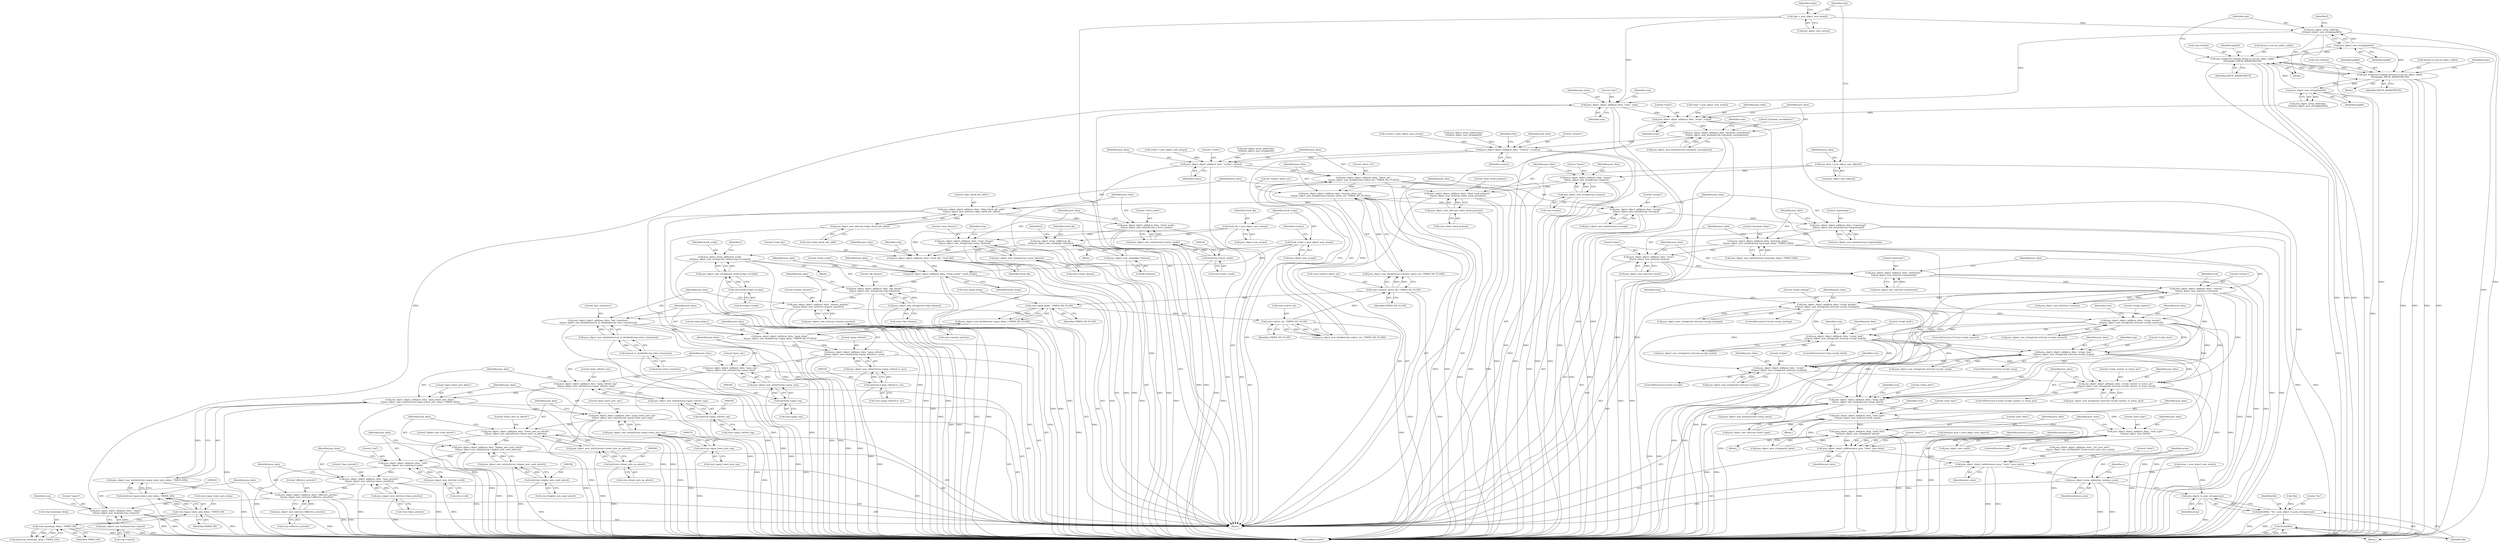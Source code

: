 digraph "0_keepalived_04f2d32871bb3b11d7dc024039952f2fe2750306_3@pointer" {
"1000468" [label="(Call,json_object_object_add(json_data, \"vips\", vips))"];
"1000417" [label="(Call,json_object_object_add(json_data, \"vipset\",\n\t\t\tjson_object_new_boolean(vrrp->vipset)))"];
"1000410" [label="(Call,json_object_object_add(json_data, \"effective_priority\",\n\t\t\tjson_object_new_int(vrrp->effective_priority)))"];
"1000403" [label="(Call,json_object_object_add(json_data, \"base_priority\",\n\t\t\tjson_object_new_int(vrrp->base_priority)))"];
"1000396" [label="(Call,json_object_object_add(json_data, \"vrid\",\n\t\t\tjson_object_new_int(vrrp->vrid)))"];
"1000387" [label="(Call,json_object_object_add(json_data, \"higher_prio_send_advert\",\n\t\t\tjson_object_new_int((int)vrrp->higher_prio_send_advert)))"];
"1000378" [label="(Call,json_object_object_add(json_data, \"lower_prio_no_advert\",\n\t\t\tjson_object_new_int((int)vrrp->lower_prio_no_advert)))"];
"1000369" [label="(Call,json_object_object_add(json_data, \"garp_lower_prio_rep\",\n\t\t\tjson_object_new_int((int)vrrp->garp_lower_prio_rep)))"];
"1000358" [label="(Call,json_object_object_add(json_data, \"garp_lower_prio_delay\",\n\t\t\tjson_object_new_int((int)(vrrp->garp_lower_prio_delay / TIMER_HZ))))"];
"1000349" [label="(Call,json_object_object_add(json_data, \"garp_refresh_rep\",\n\t\t\tjson_object_new_int((int)vrrp->garp_refresh_rep)))"];
"1000340" [label="(Call,json_object_object_add(json_data, \"garp_rep\",\n\t\t\tjson_object_new_int((int)vrrp->garp_rep)))"];
"1000329" [label="(Call,json_object_object_add(json_data, \"garp_refresh\",\n\t\t\tjson_object_new_int((int)vrrp->garp_refresh.tv_sec)))"];
"1000320" [label="(Call,json_object_object_add(json_data, \"garp_delay\",\n\t\t\tjson_object_new_double(vrrp->garp_delay / TIMER_HZ_FLOAT)))"];
"1000311" [label="(Call,json_object_object_add(json_data, \"last_transition\",\n\t\t\tjson_object_new_double(timeval_to_double(&vrrp->last_transition))))"];
"1000304" [label="(Call,json_object_object_add(json_data, \"master_priority\",\n\t\t\tjson_object_new_int(vrrp->master_priority)))"];
"1000295" [label="(Call,json_object_object_add(json_data, \"ifp_ifname\",\n\t\t\tjson_object_new_string(vrrp->ifp->ifname)))"];
"1000291" [label="(Call,json_object_object_add(json_data, \"track_script\", track_script))"];
"1000250" [label="(Call,json_object_object_add(json_data, \"track_ifp\", track_ifp))"];
"1000214" [label="(Call,json_object_object_add(json_data, \"vmac_ifname\",\n\t\t\tjson_object_new_string(vrrp->vmac_ifname)))"];
"1000205" [label="(Call,json_object_object_add(json_data, \"strict_mode\",\n\t\t\tjson_object_new_int((int)vrrp->strict_mode)))"];
"1000198" [label="(Call,json_object_object_add(json_data, \"skip_check_adv_addr\",\n\t\t\tjson_object_new_int(vrrp->skip_check_adv_addr)))"];
"1000191" [label="(Call,json_object_object_add(json_data, \"dont_track_primary\",\n\t\t\tjson_object_new_int(vrrp->dont_track_primary)))"];
"1000184" [label="(Call,json_object_object_add(json_data, \"iname\",\n\t\t\tjson_object_new_string(vrrp->iname)))"];
"1000163" [label="(Call,json_data = json_object_new_object())"];
"1000187" [label="(Call,json_object_new_string(vrrp->iname))"];
"1000194" [label="(Call,json_object_new_int(vrrp->dont_track_primary))"];
"1000201" [label="(Call,json_object_new_int(vrrp->skip_check_adv_addr))"];
"1000208" [label="(Call,json_object_new_int((int)vrrp->strict_mode))"];
"1000209" [label="(Call,(int)vrrp->strict_mode)"];
"1000217" [label="(Call,json_object_new_string(vrrp->vmac_ifname))"];
"1000172" [label="(Call,track_ifp = json_object_new_array())"];
"1000244" [label="(Call,json_object_array_add(track_ifp,\n\t\t\t\t\tjson_object_new_string(ifp->ifname)))"];
"1000246" [label="(Call,json_object_new_string(ifp->ifname))"];
"1000283" [label="(Call,json_object_array_add(track_script,\n\t\t\t\t\tjson_object_new_string(cmd_str(&vscript->script))))"];
"1000175" [label="(Call,track_script = json_object_new_array())"];
"1000285" [label="(Call,json_object_new_string(cmd_str(&vscript->script)))"];
"1000286" [label="(Call,cmd_str(&vscript->script))"];
"1000298" [label="(Call,json_object_new_string(vrrp->ifp->ifname))"];
"1000307" [label="(Call,json_object_new_int(vrrp->master_priority))"];
"1000314" [label="(Call,json_object_new_double(timeval_to_double(&vrrp->last_transition)))"];
"1000315" [label="(Call,timeval_to_double(&vrrp->last_transition))"];
"1000323" [label="(Call,json_object_new_double(vrrp->garp_delay / TIMER_HZ_FLOAT))"];
"1000324" [label="(Call,vrrp->garp_delay / TIMER_HZ_FLOAT)"];
"1000620" [label="(Call,vrrp->master_adver_int / TIMER_HZ_FLOAT)"];
"1000611" [label="(Call,vrrp->adver_int / TIMER_HZ_FLOAT)"];
"1000332" [label="(Call,json_object_new_int((int)vrrp->garp_refresh.tv_sec))"];
"1000333" [label="(Call,(int)vrrp->garp_refresh.tv_sec)"];
"1000343" [label="(Call,json_object_new_int((int)vrrp->garp_rep))"];
"1000344" [label="(Call,(int)vrrp->garp_rep)"];
"1000352" [label="(Call,json_object_new_int((int)vrrp->garp_refresh_rep))"];
"1000353" [label="(Call,(int)vrrp->garp_refresh_rep)"];
"1000361" [label="(Call,json_object_new_int((int)(vrrp->garp_lower_prio_delay / TIMER_HZ)))"];
"1000362" [label="(Call,(int)(vrrp->garp_lower_prio_delay / TIMER_HZ))"];
"1000364" [label="(Call,vrrp->garp_lower_prio_delay / TIMER_HZ)"];
"1000647" [label="(Call,vrrp->preempt_delay / TIMER_HZ)"];
"1000372" [label="(Call,json_object_new_int((int)vrrp->garp_lower_prio_rep))"];
"1000373" [label="(Call,(int)vrrp->garp_lower_prio_rep)"];
"1000381" [label="(Call,json_object_new_int((int)vrrp->lower_prio_no_advert))"];
"1000382" [label="(Call,(int)vrrp->lower_prio_no_advert)"];
"1000390" [label="(Call,json_object_new_int((int)vrrp->higher_prio_send_advert))"];
"1000391" [label="(Call,(int)vrrp->higher_prio_send_advert)"];
"1000399" [label="(Call,json_object_new_int(vrrp->vrid))"];
"1000406" [label="(Call,json_object_new_int(vrrp->base_priority))"];
"1000413" [label="(Call,json_object_new_int(vrrp->effective_priority))"];
"1000420" [label="(Call,json_object_new_boolean(vrrp->vipset))"];
"1000464" [label="(Call,json_object_array_add(vips,\n\t\t\t\t\tjson_object_new_string(ipaddr)))"];
"1000166" [label="(Call,vips = json_object_new_array())"];
"1000466" [label="(Call,json_object_new_string(ipaddr))"];
"1000448" [label="(Call,inet_ntop(vrrp->family, &(vip->u.sin.sin_addr.s_addr),\n\t\t\t\t\tipaddr, INET6_ADDRSTRLEN))"];
"1000496" [label="(Call,inet_ntop(vrrp->family, &(evip->u.sin.sin_addr.s_addr),\n\t\t\t\t\tipaddr, INET6_ADDRSTRLEN))"];
"1000514" [label="(Call,json_object_new_string(ipaddr))"];
"1000516" [label="(Call,json_object_object_add(json_data, \"evips\", evips))"];
"1000520" [label="(Call,json_object_object_add(json_data, \"promote_secondaries\",\n\t\t\tjson_object_new_boolean(vrrp->promote_secondaries)))"];
"1000563" [label="(Call,json_object_object_add(json_data, \"vroutes\", vroutes))"];
"1000603" [label="(Call,json_object_object_add(json_data, \"vrules\", vrules))"];
"1000607" [label="(Call,json_object_object_add(json_data, \"adver_int\",\n\t\t\tjson_object_new_double(vrrp->adver_int / TIMER_HZ_FLOAT)))"];
"1000616" [label="(Call,json_object_object_add(json_data, \"master_adver_int\",\n\t\t\tjson_object_new_double(vrrp->master_adver_int / TIMER_HZ_FLOAT)))"];
"1000625" [label="(Call,json_object_object_add(json_data, \"accept\",\n\t\t\tjson_object_new_int((int)vrrp->accept)))"];
"1000634" [label="(Call,json_object_object_add(json_data, \"nopreempt\",\n\t\t\tjson_object_new_boolean(vrrp->nopreempt)))"];
"1000641" [label="(Call,json_object_object_add(json_data, \"preempt_delay\",\n\t\t\tjson_object_new_int((int)(vrrp->preempt_delay / TIMER_HZ))))"];
"1000652" [label="(Call,json_object_object_add(json_data, \"state\",\n\t\t\tjson_object_new_int(vrrp->state)))"];
"1000659" [label="(Call,json_object_object_add(json_data, \"wantstate\",\n\t\t\tjson_object_new_int(vrrp->wantstate)))"];
"1000666" [label="(Call,json_object_object_add(json_data, \"version\",\n\t\t\tjson_object_new_int(vrrp->version)))"];
"1000677" [label="(Call,json_object_object_add(json_data, \"script_backup\",\n\t\t\t\tjson_object_new_string(cmd_str(vrrp->script_backup))))"];
"1000689" [label="(Call,json_object_object_add(json_data, \"script_master\",\n\t\t\t\tjson_object_new_string(cmd_str(vrrp->script_master))))"];
"1000701" [label="(Call,json_object_object_add(json_data, \"script_fault\",\n\t\t\t\tjson_object_new_string(cmd_str(vrrp->script_fault))))"];
"1000713" [label="(Call,json_object_object_add(json_data, \"script_stop\",\n\t\t\t\tjson_object_new_string(cmd_str(vrrp->script_stop))))"];
"1000725" [label="(Call,json_object_object_add(json_data, \"script\",\n\t\t\t\tjson_object_new_string(cmd_str(vrrp->script))))"];
"1000737" [label="(Call,json_object_object_add(json_data, \"script_master_rx_lower_pri\",\n\t\t\t\tjson_object_new_string(cmd_str(vrrp->script_master_rx_lower_pri))))"];
"1000745" [label="(Call,json_object_object_add(json_data, \"smtp_alert\",\n\t\t\tjson_object_new_boolean(vrrp->smtp_alert)))"];
"1000757" [label="(Call,json_object_object_add(json_data, \"auth_type\",\n\t\t\t\tjson_object_new_int(vrrp->auth_type)))"];
"1000789" [label="(Call,json_object_object_add(json_data, \"auth_data\",\n\t\t\t\t\tjson_object_new_string(auth_data)))"];
"1000942" [label="(Call,json_object_object_add(instance_json, \"data\", json_data))"];
"1000946" [label="(Call,json_object_object_add(instance_json, \"stats\", json_stats))"];
"1000950" [label="(Call,json_object_array_add(array, instance_json))"];
"1000956" [label="(Call,json_object_to_json_string(array))"];
"1000953" [label="(Call,fprintf(file, \"%s\", json_object_to_json_string(array)))"];
"1000958" [label="(Call,fclose(file))"];
"1000795" [label="(Call,json_object_object_add(json_data, \"auth_type\",\n\t\t\t\tjson_object_new_int(0)))"];
"1000960" [label="(MethodReturn,RET)"];
"1000365" [label="(Call,vrrp->garp_lower_prio_delay)"];
"1000797" [label="(Literal,\"auth_type\")"];
"1000711" [label="(Identifier,vrrp)"];
"1000519" [label="(Identifier,evips)"];
"1000723" [label="(Identifier,vrrp)"];
"1000382" [label="(Call,(int)vrrp->lower_prio_no_advert)"];
"1000667" [label="(Identifier,json_data)"];
"1000391" [label="(Call,(int)vrrp->higher_prio_send_advert)"];
"1000699" [label="(Identifier,vrrp)"];
"1000715" [label="(Literal,\"script_stop\")"];
"1000308" [label="(Call,vrrp->master_priority)"];
"1000515" [label="(Identifier,ipaddr)"];
"1000199" [label="(Identifier,json_data)"];
"1000798" [label="(Call,json_object_new_int(0))"];
"1000464" [label="(Call,json_object_array_add(vips,\n\t\t\t\t\tjson_object_new_string(ipaddr)))"];
"1000340" [label="(Call,json_object_object_add(json_data, \"garp_rep\",\n\t\t\tjson_object_new_int((int)vrrp->garp_rep)))"];
"1000469" [label="(Identifier,json_data)"];
"1000794" [label="(ControlStructure,else)"];
"1000298" [label="(Call,json_object_new_string(vrrp->ifp->ifname))"];
"1000371" [label="(Literal,\"garp_lower_prio_rep\")"];
"1000295" [label="(Call,json_object_object_add(json_data, \"ifp_ifname\",\n\t\t\tjson_object_new_string(vrrp->ifp->ifname)))"];
"1000286" [label="(Call,cmd_str(&vscript->script))"];
"1000375" [label="(Call,vrrp->garp_lower_prio_rep)"];
"1000449" [label="(Call,vrrp->family)"];
"1000661" [label="(Literal,\"wantstate\")"];
"1000946" [label="(Call,json_object_object_add(instance_json, \"stats\", json_stats))"];
"1000293" [label="(Literal,\"track_script\")"];
"1000680" [label="(Call,json_object_new_string(cmd_str(vrrp->script_backup)))"];
"1000207" [label="(Literal,\"strict_mode\")"];
"1000362" [label="(Call,(int)(vrrp->garp_lower_prio_delay / TIMER_HZ))"];
"1000514" [label="(Call,json_object_new_string(ipaddr))"];
"1000628" [label="(Call,json_object_new_int((int)vrrp->accept))"];
"1000500" [label="(Call,&(evip->u.sin.sin_addr.s_addr))"];
"1000191" [label="(Call,json_object_object_add(json_data, \"dont_track_primary\",\n\t\t\tjson_object_new_int(vrrp->dont_track_primary)))"];
"1000304" [label="(Call,json_object_object_add(json_data, \"master_priority\",\n\t\t\tjson_object_new_int(vrrp->master_priority)))"];
"1000957" [label="(Identifier,array)"];
"1000739" [label="(Literal,\"script_master_rx_lower_pri\")"];
"1000943" [label="(Identifier,instance_json)"];
"1000176" [label="(Identifier,track_script)"];
"1000187" [label="(Call,json_object_new_string(vrrp->iname))"];
"1000952" [label="(Identifier,instance_json)"];
"1000691" [label="(Literal,\"script_master\")"];
"1000956" [label="(Call,json_object_to_json_string(array))"];
"1000635" [label="(Identifier,json_data)"];
"1000958" [label="(Call,fclose(file))"];
"1000675" [label="(Identifier,vrrp)"];
"1000128" [label="(Call,array = json_object_new_array())"];
"1000470" [label="(Literal,\"vips\")"];
"1000175" [label="(Call,track_script = json_object_new_array())"];
"1000352" [label="(Call,json_object_new_int((int)vrrp->garp_refresh_rep))"];
"1000713" [label="(Call,json_object_object_add(json_data, \"script_stop\",\n\t\t\t\tjson_object_new_string(cmd_str(vrrp->script_stop))))"];
"1000945" [label="(Identifier,json_data)"];
"1000789" [label="(Call,json_object_object_add(json_data, \"auth_data\",\n\t\t\t\t\tjson_object_new_string(auth_data)))"];
"1000313" [label="(Literal,\"last_transition\")"];
"1000792" [label="(Call,json_object_new_string(auth_data))"];
"1000959" [label="(Identifier,file)"];
"1000360" [label="(Literal,\"garp_lower_prio_delay\")"];
"1000218" [label="(Call,vrrp->vmac_ifname)"];
"1000403" [label="(Call,json_object_object_add(json_data, \"base_priority\",\n\t\t\tjson_object_new_int(vrrp->base_priority)))"];
"1000791" [label="(Literal,\"auth_data\")"];
"1000271" [label="(Block,)"];
"1000948" [label="(Literal,\"stats\")"];
"1000330" [label="(Identifier,json_data)"];
"1000953" [label="(Call,fprintf(file, \"%s\", json_object_to_json_string(array)))"];
"1000702" [label="(Identifier,json_data)"];
"1000608" [label="(Identifier,json_data)"];
"1000314" [label="(Call,json_object_new_double(timeval_to_double(&vrrp->last_transition)))"];
"1000517" [label="(Identifier,json_data)"];
"1000748" [label="(Call,json_object_new_boolean(vrrp->smtp_alert))"];
"1000703" [label="(Literal,\"script_fault\")"];
"1000188" [label="(Call,vrrp->iname)"];
"1000615" [label="(Identifier,TIMER_HZ_FLOAT)"];
"1000361" [label="(Call,json_object_new_int((int)(vrrp->garp_lower_prio_delay / TIMER_HZ)))"];
"1000285" [label="(Call,json_object_new_string(cmd_str(&vscript->script)))"];
"1000726" [label="(Identifier,json_data)"];
"1000307" [label="(Call,json_object_new_int(vrrp->master_priority))"];
"1000206" [label="(Identifier,json_data)"];
"1000418" [label="(Identifier,json_data)"];
"1000466" [label="(Call,json_object_new_string(ipaddr))"];
"1000625" [label="(Call,json_object_object_add(json_data, \"accept\",\n\t\t\tjson_object_new_int((int)vrrp->accept)))"];
"1000954" [label="(Identifier,file)"];
"1000605" [label="(Literal,\"vrules\")"];
"1000666" [label="(Call,json_object_object_add(json_data, \"version\",\n\t\t\tjson_object_new_int(vrrp->version)))"];
"1000620" [label="(Call,vrrp->master_adver_int / TIMER_HZ_FLOAT)"];
"1000645" [label="(Call,(int)(vrrp->preempt_delay / TIMER_HZ))"];
"1000611" [label="(Call,vrrp->adver_int / TIMER_HZ_FLOAT)"];
"1000513" [label="(Identifier,evips)"];
"1000757" [label="(Call,json_object_object_add(json_data, \"auth_type\",\n\t\t\t\tjson_object_new_int(vrrp->auth_type)))"];
"1000359" [label="(Identifier,json_data)"];
"1000405" [label="(Literal,\"base_priority\")"];
"1000179" [label="(Identifier,vroutes)"];
"1000801" [label="(Identifier,json_stats)"];
"1000102" [label="(Block,)"];
"1000421" [label="(Call,vrrp->vipset)"];
"1000634" [label="(Call,json_object_object_add(json_data, \"nopreempt\",\n\t\t\tjson_object_new_boolean(vrrp->nopreempt)))"];
"1000770" [label="(Block,)"];
"1000297" [label="(Literal,\"ifp_ifname\")"];
"1000565" [label="(Literal,\"vroutes\")"];
"1000205" [label="(Call,json_object_object_add(json_data, \"strict_mode\",\n\t\t\tjson_object_new_int((int)vrrp->strict_mode)))"];
"1000174" [label="(Call,json_object_new_array())"];
"1000413" [label="(Call,json_object_new_int(vrrp->effective_priority))"];
"1000311" [label="(Call,json_object_object_add(json_data, \"last_transition\",\n\t\t\tjson_object_new_double(timeval_to_double(&vrrp->last_transition))))"];
"1000253" [label="(Identifier,track_ifp)"];
"1000178" [label="(Call,vroutes = json_object_new_array())"];
"1000603" [label="(Call,json_object_object_add(json_data, \"vrules\", vrules))"];
"1000716" [label="(Call,json_object_new_string(cmd_str(vrrp->script_stop)))"];
"1000118" [label="(Call,!file)"];
"1000323" [label="(Call,json_object_new_double(vrrp->garp_delay / TIMER_HZ_FLOAT))"];
"1000677" [label="(Call,json_object_object_add(json_data, \"script_backup\",\n\t\t\t\tjson_object_new_string(cmd_str(vrrp->script_backup))))"];
"1000173" [label="(Identifier,track_ifp)"];
"1000428" [label="(Identifier,vrrp)"];
"1000346" [label="(Call,vrrp->garp_rep)"];
"1000531" [label="(Identifier,vrrp)"];
"1000637" [label="(Call,json_object_new_boolean(vrrp->nopreempt))"];
"1000322" [label="(Literal,\"garp_delay\")"];
"1000746" [label="(Identifier,json_data)"];
"1000760" [label="(Call,json_object_new_int(vrrp->auth_type))"];
"1000389" [label="(Literal,\"higher_prio_send_advert\")"];
"1000370" [label="(Identifier,json_data)"];
"1000687" [label="(Identifier,vrrp)"];
"1000216" [label="(Literal,\"vmac_ifname\")"];
"1000349" [label="(Call,json_object_object_add(json_data, \"garp_refresh_rep\",\n\t\t\tjson_object_new_int((int)vrrp->garp_refresh_rep)))"];
"1000200" [label="(Literal,\"skip_check_adv_addr\")"];
"1000636" [label="(Literal,\"nopreempt\")"];
"1000165" [label="(Call,json_object_new_object())"];
"1000246" [label="(Call,json_object_new_string(ifp->ifname))"];
"1000238" [label="(Block,)"];
"1000607" [label="(Call,json_object_object_add(json_data, \"adver_int\",\n\t\t\tjson_object_new_double(vrrp->adver_int / TIMER_HZ_FLOAT)))"];
"1000172" [label="(Call,track_ifp = json_object_new_array())"];
"1000217" [label="(Call,json_object_new_string(vrrp->vmac_ifname))"];
"1000344" [label="(Call,(int)vrrp->garp_rep)"];
"1000353" [label="(Call,(int)vrrp->garp_refresh_rep)"];
"1000618" [label="(Literal,\"master_adver_int\")"];
"1000951" [label="(Identifier,array)"];
"1000617" [label="(Identifier,json_data)"];
"1000697" [label="(ControlStructure,if (vrrp->script_fault))"];
"1000642" [label="(Identifier,json_data)"];
"1000201" [label="(Call,json_object_new_int(vrrp->skip_check_adv_addr))"];
"1000669" [label="(Call,json_object_new_int(vrrp->version))"];
"1000209" [label="(Call,(int)vrrp->strict_mode)"];
"1000351" [label="(Literal,\"garp_refresh_rep\")"];
"1000329" [label="(Call,json_object_object_add(json_data, \"garp_refresh\",\n\t\t\tjson_object_new_int((int)vrrp->garp_refresh.tv_sec)))"];
"1000393" [label="(Call,vrrp->higher_prio_send_advert)"];
"1000169" [label="(Call,evips = json_object_new_array())"];
"1000164" [label="(Identifier,json_data)"];
"1000733" [label="(ControlStructure,if (vrrp->script_master_rx_lower_pri))"];
"1000521" [label="(Identifier,json_data)"];
"1000373" [label="(Call,(int)vrrp->garp_lower_prio_rep)"];
"1000947" [label="(Identifier,instance_json)"];
"1000448" [label="(Call,inet_ntop(vrrp->family, &(vip->u.sin.sin_addr.s_addr),\n\t\t\t\t\tipaddr, INET6_ADDRSTRLEN))"];
"1000140" [label="(Identifier,e)"];
"1000292" [label="(Identifier,json_data)"];
"1000417" [label="(Call,json_object_object_add(json_data, \"vipset\",\n\t\t\tjson_object_new_boolean(vrrp->vipset)))"];
"1000659" [label="(Call,json_object_object_add(json_data, \"wantstate\",\n\t\t\tjson_object_new_int(vrrp->wantstate)))"];
"1000559" [label="(Call,json_object_array_add(vroutes,\n\t\t\t\t\tjson_object_new_string(buf)))"];
"1000324" [label="(Call,vrrp->garp_delay / TIMER_HZ_FLOAT)"];
"1000497" [label="(Call,vrrp->family)"];
"1000571" [label="(Identifier,vrrp)"];
"1000740" [label="(Call,json_object_new_string(cmd_str(vrrp->script_master_rx_lower_pri)))"];
"1000184" [label="(Call,json_object_object_add(json_data, \"iname\",\n\t\t\tjson_object_new_string(vrrp->iname)))"];
"1000644" [label="(Call,json_object_new_int((int)(vrrp->preempt_delay / TIMER_HZ)))"];
"1000312" [label="(Identifier,json_data)"];
"1000767" [label="(Identifier,vrrp)"];
"1000463" [label="(Identifier,INET6_ADDRSTRLEN)"];
"1000368" [label="(Identifier,TIMER_HZ)"];
"1000355" [label="(Call,vrrp->garp_refresh_rep)"];
"1000244" [label="(Call,json_object_array_add(track_ifp,\n\t\t\t\t\tjson_object_new_string(ifp->ifname)))"];
"1000685" [label="(ControlStructure,if (vrrp->script_master))"];
"1000690" [label="(Identifier,json_data)"];
"1000950" [label="(Call,json_object_array_add(array, instance_json))"];
"1000332" [label="(Call,json_object_new_int((int)vrrp->garp_refresh.tv_sec))"];
"1000299" [label="(Call,vrrp->ifp->ifname)"];
"1000237" [label="(Identifier,f)"];
"1000315" [label="(Call,timeval_to_double(&vrrp->last_transition))"];
"1000616" [label="(Call,json_object_object_add(json_data, \"master_adver_int\",\n\t\t\tjson_object_new_double(vrrp->master_adver_int / TIMER_HZ_FLOAT)))"];
"1000166" [label="(Call,vips = json_object_new_array())"];
"1000325" [label="(Call,vrrp->garp_delay)"];
"1000599" [label="(Call,json_object_array_add(vrules,\n\t\t\t\t\tjson_object_new_string(buf)))"];
"1000380" [label="(Literal,\"lower_prio_no_advert\")"];
"1000270" [label="(Identifier,f)"];
"1000564" [label="(Identifier,json_data)"];
"1000692" [label="(Call,json_object_new_string(cmd_str(vrrp->script_master)))"];
"1000141" [label="(Block,)"];
"1000396" [label="(Call,json_object_object_add(json_data, \"vrid\",\n\t\t\tjson_object_new_int(vrrp->vrid)))"];
"1000193" [label="(Literal,\"dont_track_primary\")"];
"1000379" [label="(Identifier,json_data)"];
"1000328" [label="(Identifier,TIMER_HZ_FLOAT)"];
"1000407" [label="(Call,vrrp->base_priority)"];
"1000387" [label="(Call,json_object_object_add(json_data, \"higher_prio_send_advert\",\n\t\t\tjson_object_new_int((int)vrrp->higher_prio_send_advert)))"];
"1000511" [label="(Identifier,INET6_ADDRSTRLEN)"];
"1000516" [label="(Call,json_object_object_add(json_data, \"evips\", evips))"];
"1000411" [label="(Identifier,json_data)"];
"1000520" [label="(Call,json_object_object_add(json_data, \"promote_secondaries\",\n\t\t\tjson_object_new_boolean(vrrp->promote_secondaries)))"];
"1000186" [label="(Literal,\"iname\")"];
"1000342" [label="(Literal,\"garp_rep\")"];
"1000208" [label="(Call,json_object_new_int((int)vrrp->strict_mode))"];
"1000320" [label="(Call,json_object_object_add(json_data, \"garp_delay\",\n\t\t\tjson_object_new_double(vrrp->garp_delay / TIMER_HZ_FLOAT)))"];
"1000701" [label="(Call,json_object_object_add(json_data, \"script_fault\",\n\t\t\t\tjson_object_new_string(cmd_str(vrrp->script_fault))))"];
"1000419" [label="(Literal,\"vipset\")"];
"1000211" [label="(Call,vrrp->strict_mode)"];
"1000406" [label="(Call,json_object_new_int(vrrp->base_priority))"];
"1000627" [label="(Literal,\"accept\")"];
"1000510" [label="(Identifier,ipaddr)"];
"1000489" [label="(Block,)"];
"1000704" [label="(Call,json_object_new_string(cmd_str(vrrp->script_fault)))"];
"1000626" [label="(Identifier,json_data)"];
"1000294" [label="(Identifier,track_script)"];
"1000400" [label="(Call,vrrp->vrid)"];
"1000335" [label="(Call,vrrp->garp_refresh.tv_sec)"];
"1000198" [label="(Call,json_object_object_add(json_data, \"skip_check_adv_addr\",\n\t\t\tjson_object_new_int(vrrp->skip_check_adv_addr)))"];
"1000721" [label="(ControlStructure,if (vrrp->script))"];
"1000192" [label="(Identifier,json_data)"];
"1000725" [label="(Call,json_object_object_add(json_data, \"script\",\n\t\t\t\tjson_object_new_string(cmd_str(vrrp->script))))"];
"1000195" [label="(Call,vrrp->dont_track_primary)"];
"1000942" [label="(Call,json_object_object_add(instance_json, \"data\", json_data))"];
"1000944" [label="(Literal,\"data\")"];
"1000660" [label="(Identifier,json_data)"];
"1000673" [label="(ControlStructure,if (vrrp->script_backup))"];
"1000955" [label="(Literal,\"%s\")"];
"1000214" [label="(Call,json_object_object_add(json_data, \"vmac_ifname\",\n\t\t\tjson_object_new_string(vrrp->vmac_ifname)))"];
"1000185" [label="(Identifier,json_data)"];
"1000364" [label="(Call,vrrp->garp_lower_prio_delay / TIMER_HZ)"];
"1000609" [label="(Literal,\"adver_int\")"];
"1000252" [label="(Literal,\"track_ifp\")"];
"1000177" [label="(Call,json_object_new_array())"];
"1000296" [label="(Identifier,json_data)"];
"1000397" [label="(Identifier,json_data)"];
"1000316" [label="(Call,&vrrp->last_transition)"];
"1000202" [label="(Call,vrrp->skip_check_adv_addr)"];
"1000462" [label="(Identifier,ipaddr)"];
"1000689" [label="(Call,json_object_object_add(json_data, \"script_master\",\n\t\t\t\tjson_object_new_string(cmd_str(vrrp->script_master))))"];
"1000624" [label="(Identifier,TIMER_HZ_FLOAT)"];
"1000709" [label="(ControlStructure,if (vrrp->script_stop))"];
"1000468" [label="(Call,json_object_object_add(json_data, \"vips\", vips))"];
"1000399" [label="(Call,json_object_new_int(vrrp->vrid))"];
"1000643" [label="(Literal,\"preempt_delay\")"];
"1000619" [label="(Call,json_object_new_double(vrrp->master_adver_int / TIMER_HZ_FLOAT))"];
"1000305" [label="(Identifier,json_data)"];
"1000420" [label="(Call,json_object_new_boolean(vrrp->vipset))"];
"1000452" [label="(Call,&(vip->u.sin.sin_addr.s_addr))"];
"1000496" [label="(Call,inet_ntop(vrrp->family, &(evip->u.sin.sin_addr.s_addr),\n\t\t\t\t\tipaddr, INET6_ADDRSTRLEN))"];
"1000343" [label="(Call,json_object_new_int((int)vrrp->garp_rep))"];
"1000641" [label="(Call,json_object_object_add(json_data, \"preempt_delay\",\n\t\t\tjson_object_new_int((int)(vrrp->preempt_delay / TIMER_HZ))))"];
"1000648" [label="(Call,vrrp->preempt_delay)"];
"1000471" [label="(Identifier,vips)"];
"1000283" [label="(Call,json_object_array_add(track_script,\n\t\t\t\t\tjson_object_new_string(cmd_str(&vscript->script))))"];
"1000247" [label="(Call,ifp->ifname)"];
"1000476" [label="(Identifier,vrrp)"];
"1000563" [label="(Call,json_object_object_add(json_data, \"vroutes\", vroutes))"];
"1000727" [label="(Literal,\"script\")"];
"1000796" [label="(Identifier,json_data)"];
"1000652" [label="(Call,json_object_object_add(json_data, \"state\",\n\t\t\tjson_object_new_int(vrrp->state)))"];
"1000410" [label="(Call,json_object_object_add(json_data, \"effective_priority\",\n\t\t\tjson_object_new_int(vrrp->effective_priority)))"];
"1000170" [label="(Identifier,evips)"];
"1000655" [label="(Call,json_object_new_int(vrrp->state))"];
"1000291" [label="(Call,json_object_object_add(json_data, \"track_script\", track_script))"];
"1000163" [label="(Call,json_data = json_object_new_object())"];
"1000465" [label="(Identifier,vips)"];
"1000654" [label="(Literal,\"state\")"];
"1000931" [label="(Call,json_object_object_add(json_stats, \"pri_zero_sent\",\n\t\t\tjson_object_new_int64((int64_t)vrrp->stats->pri_zero_sent)))"];
"1000157" [label="(Call,instance_json = json_object_new_object())"];
"1000251" [label="(Identifier,json_data)"];
"1000167" [label="(Identifier,vips)"];
"1000333" [label="(Call,(int)vrrp->garp_refresh.tv_sec)"];
"1000604" [label="(Identifier,json_data)"];
"1000194" [label="(Call,json_object_new_int(vrrp->dont_track_primary))"];
"1000756" [label="(Block,)"];
"1000225" [label="(Identifier,vrrp)"];
"1000714" [label="(Identifier,json_data)"];
"1000369" [label="(Call,json_object_object_add(json_data, \"garp_lower_prio_rep\",\n\t\t\tjson_object_new_int((int)vrrp->garp_lower_prio_rep)))"];
"1000949" [label="(Identifier,json_stats)"];
"1000647" [label="(Call,vrrp->preempt_delay / TIMER_HZ)"];
"1000284" [label="(Identifier,track_script)"];
"1000258" [label="(Identifier,vrrp)"];
"1000651" [label="(Identifier,TIMER_HZ)"];
"1000440" [label="(Identifier,f)"];
"1000512" [label="(Call,json_object_array_add(evips,\n\t\t\t\t\tjson_object_new_string(ipaddr)))"];
"1000668" [label="(Literal,\"version\")"];
"1000759" [label="(Literal,\"auth_type\")"];
"1000662" [label="(Call,json_object_new_int(vrrp->wantstate))"];
"1000790" [label="(Identifier,json_data)"];
"1000754" [label="(Identifier,vrrp)"];
"1000738" [label="(Identifier,json_data)"];
"1000398" [label="(Literal,\"vrid\")"];
"1000388" [label="(Identifier,json_data)"];
"1000168" [label="(Call,json_object_new_array())"];
"1000441" [label="(Block,)"];
"1000621" [label="(Call,vrrp->master_adver_int)"];
"1000390" [label="(Call,json_object_new_int((int)vrrp->higher_prio_send_advert))"];
"1000522" [label="(Literal,\"promote_secondaries\")"];
"1000306" [label="(Literal,\"master_priority\")"];
"1000679" [label="(Literal,\"script_backup\")"];
"1000610" [label="(Call,json_object_new_double(vrrp->adver_int / TIMER_HZ_FLOAT))"];
"1000728" [label="(Call,json_object_new_string(cmd_str(vrrp->script)))"];
"1000735" [label="(Identifier,vrrp)"];
"1000287" [label="(Call,&vscript->script)"];
"1000566" [label="(Identifier,vroutes)"];
"1000350" [label="(Identifier,json_data)"];
"1000467" [label="(Identifier,ipaddr)"];
"1000606" [label="(Identifier,vrules)"];
"1000378" [label="(Call,json_object_object_add(json_data, \"lower_prio_no_advert\",\n\t\t\tjson_object_new_int((int)vrrp->lower_prio_no_advert)))"];
"1000358" [label="(Call,json_object_object_add(json_data, \"garp_lower_prio_delay\",\n\t\t\tjson_object_new_int((int)(vrrp->garp_lower_prio_delay / TIMER_HZ))))"];
"1000372" [label="(Call,json_object_new_int((int)vrrp->garp_lower_prio_rep))"];
"1000745" [label="(Call,json_object_object_add(json_data, \"smtp_alert\",\n\t\t\tjson_object_new_boolean(vrrp->smtp_alert)))"];
"1000414" [label="(Call,vrrp->effective_priority)"];
"1000181" [label="(Call,vrules = json_object_new_array())"];
"1000404" [label="(Identifier,json_data)"];
"1000381" [label="(Call,json_object_new_int((int)vrrp->lower_prio_no_advert))"];
"1000341" [label="(Identifier,json_data)"];
"1000321" [label="(Identifier,json_data)"];
"1000245" [label="(Identifier,track_ifp)"];
"1000612" [label="(Call,vrrp->adver_int)"];
"1000250" [label="(Call,json_object_object_add(json_data, \"track_ifp\", track_ifp))"];
"1000384" [label="(Call,vrrp->lower_prio_no_advert)"];
"1000518" [label="(Literal,\"evips\")"];
"1000523" [label="(Call,json_object_new_boolean(vrrp->promote_secondaries))"];
"1000331" [label="(Literal,\"garp_refresh\")"];
"1000678" [label="(Identifier,json_data)"];
"1000747" [label="(Literal,\"smtp_alert\")"];
"1000795" [label="(Call,json_object_object_add(json_data, \"auth_type\",\n\t\t\t\tjson_object_new_int(0)))"];
"1000412" [label="(Literal,\"effective_priority\")"];
"1000653" [label="(Identifier,json_data)"];
"1000737" [label="(Call,json_object_object_add(json_data, \"script_master_rx_lower_pri\",\n\t\t\t\tjson_object_new_string(cmd_str(vrrp->script_master_rx_lower_pri))))"];
"1000758" [label="(Identifier,json_data)"];
"1000215" [label="(Identifier,json_data)"];
"1000468" -> "1000141"  [label="AST: "];
"1000468" -> "1000471"  [label="CFG: "];
"1000469" -> "1000468"  [label="AST: "];
"1000470" -> "1000468"  [label="AST: "];
"1000471" -> "1000468"  [label="AST: "];
"1000476" -> "1000468"  [label="CFG: "];
"1000468" -> "1000960"  [label="DDG: "];
"1000468" -> "1000960"  [label="DDG: "];
"1000417" -> "1000468"  [label="DDG: "];
"1000464" -> "1000468"  [label="DDG: "];
"1000166" -> "1000468"  [label="DDG: "];
"1000468" -> "1000516"  [label="DDG: "];
"1000417" -> "1000141"  [label="AST: "];
"1000417" -> "1000420"  [label="CFG: "];
"1000418" -> "1000417"  [label="AST: "];
"1000419" -> "1000417"  [label="AST: "];
"1000420" -> "1000417"  [label="AST: "];
"1000428" -> "1000417"  [label="CFG: "];
"1000417" -> "1000960"  [label="DDG: "];
"1000417" -> "1000960"  [label="DDG: "];
"1000410" -> "1000417"  [label="DDG: "];
"1000420" -> "1000417"  [label="DDG: "];
"1000410" -> "1000141"  [label="AST: "];
"1000410" -> "1000413"  [label="CFG: "];
"1000411" -> "1000410"  [label="AST: "];
"1000412" -> "1000410"  [label="AST: "];
"1000413" -> "1000410"  [label="AST: "];
"1000418" -> "1000410"  [label="CFG: "];
"1000410" -> "1000960"  [label="DDG: "];
"1000410" -> "1000960"  [label="DDG: "];
"1000403" -> "1000410"  [label="DDG: "];
"1000413" -> "1000410"  [label="DDG: "];
"1000403" -> "1000141"  [label="AST: "];
"1000403" -> "1000406"  [label="CFG: "];
"1000404" -> "1000403"  [label="AST: "];
"1000405" -> "1000403"  [label="AST: "];
"1000406" -> "1000403"  [label="AST: "];
"1000411" -> "1000403"  [label="CFG: "];
"1000403" -> "1000960"  [label="DDG: "];
"1000403" -> "1000960"  [label="DDG: "];
"1000396" -> "1000403"  [label="DDG: "];
"1000406" -> "1000403"  [label="DDG: "];
"1000396" -> "1000141"  [label="AST: "];
"1000396" -> "1000399"  [label="CFG: "];
"1000397" -> "1000396"  [label="AST: "];
"1000398" -> "1000396"  [label="AST: "];
"1000399" -> "1000396"  [label="AST: "];
"1000404" -> "1000396"  [label="CFG: "];
"1000396" -> "1000960"  [label="DDG: "];
"1000396" -> "1000960"  [label="DDG: "];
"1000387" -> "1000396"  [label="DDG: "];
"1000399" -> "1000396"  [label="DDG: "];
"1000387" -> "1000141"  [label="AST: "];
"1000387" -> "1000390"  [label="CFG: "];
"1000388" -> "1000387"  [label="AST: "];
"1000389" -> "1000387"  [label="AST: "];
"1000390" -> "1000387"  [label="AST: "];
"1000397" -> "1000387"  [label="CFG: "];
"1000387" -> "1000960"  [label="DDG: "];
"1000387" -> "1000960"  [label="DDG: "];
"1000378" -> "1000387"  [label="DDG: "];
"1000390" -> "1000387"  [label="DDG: "];
"1000378" -> "1000141"  [label="AST: "];
"1000378" -> "1000381"  [label="CFG: "];
"1000379" -> "1000378"  [label="AST: "];
"1000380" -> "1000378"  [label="AST: "];
"1000381" -> "1000378"  [label="AST: "];
"1000388" -> "1000378"  [label="CFG: "];
"1000378" -> "1000960"  [label="DDG: "];
"1000378" -> "1000960"  [label="DDG: "];
"1000369" -> "1000378"  [label="DDG: "];
"1000381" -> "1000378"  [label="DDG: "];
"1000369" -> "1000141"  [label="AST: "];
"1000369" -> "1000372"  [label="CFG: "];
"1000370" -> "1000369"  [label="AST: "];
"1000371" -> "1000369"  [label="AST: "];
"1000372" -> "1000369"  [label="AST: "];
"1000379" -> "1000369"  [label="CFG: "];
"1000369" -> "1000960"  [label="DDG: "];
"1000369" -> "1000960"  [label="DDG: "];
"1000358" -> "1000369"  [label="DDG: "];
"1000372" -> "1000369"  [label="DDG: "];
"1000358" -> "1000141"  [label="AST: "];
"1000358" -> "1000361"  [label="CFG: "];
"1000359" -> "1000358"  [label="AST: "];
"1000360" -> "1000358"  [label="AST: "];
"1000361" -> "1000358"  [label="AST: "];
"1000370" -> "1000358"  [label="CFG: "];
"1000358" -> "1000960"  [label="DDG: "];
"1000358" -> "1000960"  [label="DDG: "];
"1000349" -> "1000358"  [label="DDG: "];
"1000361" -> "1000358"  [label="DDG: "];
"1000349" -> "1000141"  [label="AST: "];
"1000349" -> "1000352"  [label="CFG: "];
"1000350" -> "1000349"  [label="AST: "];
"1000351" -> "1000349"  [label="AST: "];
"1000352" -> "1000349"  [label="AST: "];
"1000359" -> "1000349"  [label="CFG: "];
"1000349" -> "1000960"  [label="DDG: "];
"1000349" -> "1000960"  [label="DDG: "];
"1000340" -> "1000349"  [label="DDG: "];
"1000352" -> "1000349"  [label="DDG: "];
"1000340" -> "1000141"  [label="AST: "];
"1000340" -> "1000343"  [label="CFG: "];
"1000341" -> "1000340"  [label="AST: "];
"1000342" -> "1000340"  [label="AST: "];
"1000343" -> "1000340"  [label="AST: "];
"1000350" -> "1000340"  [label="CFG: "];
"1000340" -> "1000960"  [label="DDG: "];
"1000340" -> "1000960"  [label="DDG: "];
"1000329" -> "1000340"  [label="DDG: "];
"1000343" -> "1000340"  [label="DDG: "];
"1000329" -> "1000141"  [label="AST: "];
"1000329" -> "1000332"  [label="CFG: "];
"1000330" -> "1000329"  [label="AST: "];
"1000331" -> "1000329"  [label="AST: "];
"1000332" -> "1000329"  [label="AST: "];
"1000341" -> "1000329"  [label="CFG: "];
"1000329" -> "1000960"  [label="DDG: "];
"1000329" -> "1000960"  [label="DDG: "];
"1000320" -> "1000329"  [label="DDG: "];
"1000332" -> "1000329"  [label="DDG: "];
"1000320" -> "1000141"  [label="AST: "];
"1000320" -> "1000323"  [label="CFG: "];
"1000321" -> "1000320"  [label="AST: "];
"1000322" -> "1000320"  [label="AST: "];
"1000323" -> "1000320"  [label="AST: "];
"1000330" -> "1000320"  [label="CFG: "];
"1000320" -> "1000960"  [label="DDG: "];
"1000320" -> "1000960"  [label="DDG: "];
"1000311" -> "1000320"  [label="DDG: "];
"1000323" -> "1000320"  [label="DDG: "];
"1000311" -> "1000141"  [label="AST: "];
"1000311" -> "1000314"  [label="CFG: "];
"1000312" -> "1000311"  [label="AST: "];
"1000313" -> "1000311"  [label="AST: "];
"1000314" -> "1000311"  [label="AST: "];
"1000321" -> "1000311"  [label="CFG: "];
"1000311" -> "1000960"  [label="DDG: "];
"1000311" -> "1000960"  [label="DDG: "];
"1000304" -> "1000311"  [label="DDG: "];
"1000314" -> "1000311"  [label="DDG: "];
"1000304" -> "1000141"  [label="AST: "];
"1000304" -> "1000307"  [label="CFG: "];
"1000305" -> "1000304"  [label="AST: "];
"1000306" -> "1000304"  [label="AST: "];
"1000307" -> "1000304"  [label="AST: "];
"1000312" -> "1000304"  [label="CFG: "];
"1000304" -> "1000960"  [label="DDG: "];
"1000304" -> "1000960"  [label="DDG: "];
"1000295" -> "1000304"  [label="DDG: "];
"1000307" -> "1000304"  [label="DDG: "];
"1000295" -> "1000141"  [label="AST: "];
"1000295" -> "1000298"  [label="CFG: "];
"1000296" -> "1000295"  [label="AST: "];
"1000297" -> "1000295"  [label="AST: "];
"1000298" -> "1000295"  [label="AST: "];
"1000305" -> "1000295"  [label="CFG: "];
"1000295" -> "1000960"  [label="DDG: "];
"1000295" -> "1000960"  [label="DDG: "];
"1000291" -> "1000295"  [label="DDG: "];
"1000298" -> "1000295"  [label="DDG: "];
"1000291" -> "1000141"  [label="AST: "];
"1000291" -> "1000294"  [label="CFG: "];
"1000292" -> "1000291"  [label="AST: "];
"1000293" -> "1000291"  [label="AST: "];
"1000294" -> "1000291"  [label="AST: "];
"1000296" -> "1000291"  [label="CFG: "];
"1000291" -> "1000960"  [label="DDG: "];
"1000291" -> "1000960"  [label="DDG: "];
"1000250" -> "1000291"  [label="DDG: "];
"1000283" -> "1000291"  [label="DDG: "];
"1000175" -> "1000291"  [label="DDG: "];
"1000250" -> "1000141"  [label="AST: "];
"1000250" -> "1000253"  [label="CFG: "];
"1000251" -> "1000250"  [label="AST: "];
"1000252" -> "1000250"  [label="AST: "];
"1000253" -> "1000250"  [label="AST: "];
"1000258" -> "1000250"  [label="CFG: "];
"1000250" -> "1000960"  [label="DDG: "];
"1000250" -> "1000960"  [label="DDG: "];
"1000214" -> "1000250"  [label="DDG: "];
"1000172" -> "1000250"  [label="DDG: "];
"1000244" -> "1000250"  [label="DDG: "];
"1000214" -> "1000141"  [label="AST: "];
"1000214" -> "1000217"  [label="CFG: "];
"1000215" -> "1000214"  [label="AST: "];
"1000216" -> "1000214"  [label="AST: "];
"1000217" -> "1000214"  [label="AST: "];
"1000225" -> "1000214"  [label="CFG: "];
"1000214" -> "1000960"  [label="DDG: "];
"1000214" -> "1000960"  [label="DDG: "];
"1000205" -> "1000214"  [label="DDG: "];
"1000217" -> "1000214"  [label="DDG: "];
"1000205" -> "1000141"  [label="AST: "];
"1000205" -> "1000208"  [label="CFG: "];
"1000206" -> "1000205"  [label="AST: "];
"1000207" -> "1000205"  [label="AST: "];
"1000208" -> "1000205"  [label="AST: "];
"1000215" -> "1000205"  [label="CFG: "];
"1000205" -> "1000960"  [label="DDG: "];
"1000205" -> "1000960"  [label="DDG: "];
"1000198" -> "1000205"  [label="DDG: "];
"1000208" -> "1000205"  [label="DDG: "];
"1000198" -> "1000141"  [label="AST: "];
"1000198" -> "1000201"  [label="CFG: "];
"1000199" -> "1000198"  [label="AST: "];
"1000200" -> "1000198"  [label="AST: "];
"1000201" -> "1000198"  [label="AST: "];
"1000206" -> "1000198"  [label="CFG: "];
"1000198" -> "1000960"  [label="DDG: "];
"1000198" -> "1000960"  [label="DDG: "];
"1000191" -> "1000198"  [label="DDG: "];
"1000201" -> "1000198"  [label="DDG: "];
"1000191" -> "1000141"  [label="AST: "];
"1000191" -> "1000194"  [label="CFG: "];
"1000192" -> "1000191"  [label="AST: "];
"1000193" -> "1000191"  [label="AST: "];
"1000194" -> "1000191"  [label="AST: "];
"1000199" -> "1000191"  [label="CFG: "];
"1000191" -> "1000960"  [label="DDG: "];
"1000191" -> "1000960"  [label="DDG: "];
"1000184" -> "1000191"  [label="DDG: "];
"1000194" -> "1000191"  [label="DDG: "];
"1000184" -> "1000141"  [label="AST: "];
"1000184" -> "1000187"  [label="CFG: "];
"1000185" -> "1000184"  [label="AST: "];
"1000186" -> "1000184"  [label="AST: "];
"1000187" -> "1000184"  [label="AST: "];
"1000192" -> "1000184"  [label="CFG: "];
"1000184" -> "1000960"  [label="DDG: "];
"1000184" -> "1000960"  [label="DDG: "];
"1000163" -> "1000184"  [label="DDG: "];
"1000187" -> "1000184"  [label="DDG: "];
"1000163" -> "1000141"  [label="AST: "];
"1000163" -> "1000165"  [label="CFG: "];
"1000164" -> "1000163"  [label="AST: "];
"1000165" -> "1000163"  [label="AST: "];
"1000167" -> "1000163"  [label="CFG: "];
"1000163" -> "1000960"  [label="DDG: "];
"1000187" -> "1000188"  [label="CFG: "];
"1000188" -> "1000187"  [label="AST: "];
"1000187" -> "1000960"  [label="DDG: "];
"1000194" -> "1000195"  [label="CFG: "];
"1000195" -> "1000194"  [label="AST: "];
"1000194" -> "1000960"  [label="DDG: "];
"1000201" -> "1000202"  [label="CFG: "];
"1000202" -> "1000201"  [label="AST: "];
"1000201" -> "1000960"  [label="DDG: "];
"1000208" -> "1000209"  [label="CFG: "];
"1000209" -> "1000208"  [label="AST: "];
"1000208" -> "1000960"  [label="DDG: "];
"1000209" -> "1000208"  [label="DDG: "];
"1000209" -> "1000211"  [label="CFG: "];
"1000210" -> "1000209"  [label="AST: "];
"1000211" -> "1000209"  [label="AST: "];
"1000209" -> "1000960"  [label="DDG: "];
"1000217" -> "1000218"  [label="CFG: "];
"1000218" -> "1000217"  [label="AST: "];
"1000217" -> "1000960"  [label="DDG: "];
"1000172" -> "1000141"  [label="AST: "];
"1000172" -> "1000174"  [label="CFG: "];
"1000173" -> "1000172"  [label="AST: "];
"1000174" -> "1000172"  [label="AST: "];
"1000176" -> "1000172"  [label="CFG: "];
"1000172" -> "1000244"  [label="DDG: "];
"1000244" -> "1000238"  [label="AST: "];
"1000244" -> "1000246"  [label="CFG: "];
"1000245" -> "1000244"  [label="AST: "];
"1000246" -> "1000244"  [label="AST: "];
"1000237" -> "1000244"  [label="CFG: "];
"1000244" -> "1000960"  [label="DDG: "];
"1000244" -> "1000960"  [label="DDG: "];
"1000246" -> "1000244"  [label="DDG: "];
"1000246" -> "1000247"  [label="CFG: "];
"1000247" -> "1000246"  [label="AST: "];
"1000246" -> "1000960"  [label="DDG: "];
"1000283" -> "1000271"  [label="AST: "];
"1000283" -> "1000285"  [label="CFG: "];
"1000284" -> "1000283"  [label="AST: "];
"1000285" -> "1000283"  [label="AST: "];
"1000270" -> "1000283"  [label="CFG: "];
"1000283" -> "1000960"  [label="DDG: "];
"1000283" -> "1000960"  [label="DDG: "];
"1000175" -> "1000283"  [label="DDG: "];
"1000285" -> "1000283"  [label="DDG: "];
"1000175" -> "1000141"  [label="AST: "];
"1000175" -> "1000177"  [label="CFG: "];
"1000176" -> "1000175"  [label="AST: "];
"1000177" -> "1000175"  [label="AST: "];
"1000179" -> "1000175"  [label="CFG: "];
"1000285" -> "1000286"  [label="CFG: "];
"1000286" -> "1000285"  [label="AST: "];
"1000285" -> "1000960"  [label="DDG: "];
"1000286" -> "1000285"  [label="DDG: "];
"1000286" -> "1000287"  [label="CFG: "];
"1000287" -> "1000286"  [label="AST: "];
"1000286" -> "1000960"  [label="DDG: "];
"1000298" -> "1000299"  [label="CFG: "];
"1000299" -> "1000298"  [label="AST: "];
"1000298" -> "1000960"  [label="DDG: "];
"1000307" -> "1000308"  [label="CFG: "];
"1000308" -> "1000307"  [label="AST: "];
"1000307" -> "1000960"  [label="DDG: "];
"1000314" -> "1000315"  [label="CFG: "];
"1000315" -> "1000314"  [label="AST: "];
"1000314" -> "1000960"  [label="DDG: "];
"1000315" -> "1000314"  [label="DDG: "];
"1000315" -> "1000316"  [label="CFG: "];
"1000316" -> "1000315"  [label="AST: "];
"1000315" -> "1000960"  [label="DDG: "];
"1000323" -> "1000324"  [label="CFG: "];
"1000324" -> "1000323"  [label="AST: "];
"1000323" -> "1000960"  [label="DDG: "];
"1000324" -> "1000323"  [label="DDG: "];
"1000324" -> "1000323"  [label="DDG: "];
"1000324" -> "1000328"  [label="CFG: "];
"1000325" -> "1000324"  [label="AST: "];
"1000328" -> "1000324"  [label="AST: "];
"1000324" -> "1000960"  [label="DDG: "];
"1000620" -> "1000324"  [label="DDG: "];
"1000324" -> "1000611"  [label="DDG: "];
"1000620" -> "1000619"  [label="AST: "];
"1000620" -> "1000624"  [label="CFG: "];
"1000621" -> "1000620"  [label="AST: "];
"1000624" -> "1000620"  [label="AST: "];
"1000619" -> "1000620"  [label="CFG: "];
"1000620" -> "1000960"  [label="DDG: "];
"1000620" -> "1000960"  [label="DDG: "];
"1000620" -> "1000619"  [label="DDG: "];
"1000620" -> "1000619"  [label="DDG: "];
"1000611" -> "1000620"  [label="DDG: "];
"1000611" -> "1000610"  [label="AST: "];
"1000611" -> "1000615"  [label="CFG: "];
"1000612" -> "1000611"  [label="AST: "];
"1000615" -> "1000611"  [label="AST: "];
"1000610" -> "1000611"  [label="CFG: "];
"1000611" -> "1000960"  [label="DDG: "];
"1000611" -> "1000610"  [label="DDG: "];
"1000611" -> "1000610"  [label="DDG: "];
"1000332" -> "1000333"  [label="CFG: "];
"1000333" -> "1000332"  [label="AST: "];
"1000332" -> "1000960"  [label="DDG: "];
"1000333" -> "1000332"  [label="DDG: "];
"1000333" -> "1000335"  [label="CFG: "];
"1000334" -> "1000333"  [label="AST: "];
"1000335" -> "1000333"  [label="AST: "];
"1000333" -> "1000960"  [label="DDG: "];
"1000343" -> "1000344"  [label="CFG: "];
"1000344" -> "1000343"  [label="AST: "];
"1000343" -> "1000960"  [label="DDG: "];
"1000344" -> "1000343"  [label="DDG: "];
"1000344" -> "1000346"  [label="CFG: "];
"1000345" -> "1000344"  [label="AST: "];
"1000346" -> "1000344"  [label="AST: "];
"1000344" -> "1000960"  [label="DDG: "];
"1000352" -> "1000353"  [label="CFG: "];
"1000353" -> "1000352"  [label="AST: "];
"1000352" -> "1000960"  [label="DDG: "];
"1000353" -> "1000352"  [label="DDG: "];
"1000353" -> "1000355"  [label="CFG: "];
"1000354" -> "1000353"  [label="AST: "];
"1000355" -> "1000353"  [label="AST: "];
"1000353" -> "1000960"  [label="DDG: "];
"1000361" -> "1000362"  [label="CFG: "];
"1000362" -> "1000361"  [label="AST: "];
"1000361" -> "1000960"  [label="DDG: "];
"1000362" -> "1000361"  [label="DDG: "];
"1000362" -> "1000364"  [label="CFG: "];
"1000363" -> "1000362"  [label="AST: "];
"1000364" -> "1000362"  [label="AST: "];
"1000362" -> "1000960"  [label="DDG: "];
"1000364" -> "1000362"  [label="DDG: "];
"1000364" -> "1000362"  [label="DDG: "];
"1000364" -> "1000368"  [label="CFG: "];
"1000365" -> "1000364"  [label="AST: "];
"1000368" -> "1000364"  [label="AST: "];
"1000364" -> "1000960"  [label="DDG: "];
"1000647" -> "1000364"  [label="DDG: "];
"1000364" -> "1000647"  [label="DDG: "];
"1000647" -> "1000645"  [label="AST: "];
"1000647" -> "1000651"  [label="CFG: "];
"1000648" -> "1000647"  [label="AST: "];
"1000651" -> "1000647"  [label="AST: "];
"1000645" -> "1000647"  [label="CFG: "];
"1000647" -> "1000960"  [label="DDG: "];
"1000647" -> "1000960"  [label="DDG: "];
"1000647" -> "1000645"  [label="DDG: "];
"1000647" -> "1000645"  [label="DDG: "];
"1000372" -> "1000373"  [label="CFG: "];
"1000373" -> "1000372"  [label="AST: "];
"1000372" -> "1000960"  [label="DDG: "];
"1000373" -> "1000372"  [label="DDG: "];
"1000373" -> "1000375"  [label="CFG: "];
"1000374" -> "1000373"  [label="AST: "];
"1000375" -> "1000373"  [label="AST: "];
"1000373" -> "1000960"  [label="DDG: "];
"1000381" -> "1000382"  [label="CFG: "];
"1000382" -> "1000381"  [label="AST: "];
"1000381" -> "1000960"  [label="DDG: "];
"1000382" -> "1000381"  [label="DDG: "];
"1000382" -> "1000384"  [label="CFG: "];
"1000383" -> "1000382"  [label="AST: "];
"1000384" -> "1000382"  [label="AST: "];
"1000382" -> "1000960"  [label="DDG: "];
"1000390" -> "1000391"  [label="CFG: "];
"1000391" -> "1000390"  [label="AST: "];
"1000390" -> "1000960"  [label="DDG: "];
"1000391" -> "1000390"  [label="DDG: "];
"1000391" -> "1000393"  [label="CFG: "];
"1000392" -> "1000391"  [label="AST: "];
"1000393" -> "1000391"  [label="AST: "];
"1000391" -> "1000960"  [label="DDG: "];
"1000399" -> "1000400"  [label="CFG: "];
"1000400" -> "1000399"  [label="AST: "];
"1000399" -> "1000960"  [label="DDG: "];
"1000406" -> "1000407"  [label="CFG: "];
"1000407" -> "1000406"  [label="AST: "];
"1000406" -> "1000960"  [label="DDG: "];
"1000413" -> "1000414"  [label="CFG: "];
"1000414" -> "1000413"  [label="AST: "];
"1000413" -> "1000960"  [label="DDG: "];
"1000420" -> "1000421"  [label="CFG: "];
"1000421" -> "1000420"  [label="AST: "];
"1000420" -> "1000960"  [label="DDG: "];
"1000464" -> "1000441"  [label="AST: "];
"1000464" -> "1000466"  [label="CFG: "];
"1000465" -> "1000464"  [label="AST: "];
"1000466" -> "1000464"  [label="AST: "];
"1000440" -> "1000464"  [label="CFG: "];
"1000464" -> "1000960"  [label="DDG: "];
"1000464" -> "1000960"  [label="DDG: "];
"1000166" -> "1000464"  [label="DDG: "];
"1000466" -> "1000464"  [label="DDG: "];
"1000166" -> "1000141"  [label="AST: "];
"1000166" -> "1000168"  [label="CFG: "];
"1000167" -> "1000166"  [label="AST: "];
"1000168" -> "1000166"  [label="AST: "];
"1000170" -> "1000166"  [label="CFG: "];
"1000466" -> "1000467"  [label="CFG: "];
"1000467" -> "1000466"  [label="AST: "];
"1000466" -> "1000960"  [label="DDG: "];
"1000466" -> "1000448"  [label="DDG: "];
"1000448" -> "1000466"  [label="DDG: "];
"1000466" -> "1000496"  [label="DDG: "];
"1000448" -> "1000441"  [label="AST: "];
"1000448" -> "1000463"  [label="CFG: "];
"1000449" -> "1000448"  [label="AST: "];
"1000452" -> "1000448"  [label="AST: "];
"1000462" -> "1000448"  [label="AST: "];
"1000463" -> "1000448"  [label="AST: "];
"1000465" -> "1000448"  [label="CFG: "];
"1000448" -> "1000960"  [label="DDG: "];
"1000448" -> "1000960"  [label="DDG: "];
"1000448" -> "1000960"  [label="DDG: "];
"1000448" -> "1000960"  [label="DDG: "];
"1000496" -> "1000448"  [label="DDG: "];
"1000496" -> "1000448"  [label="DDG: "];
"1000514" -> "1000448"  [label="DDG: "];
"1000448" -> "1000496"  [label="DDG: "];
"1000448" -> "1000496"  [label="DDG: "];
"1000496" -> "1000489"  [label="AST: "];
"1000496" -> "1000511"  [label="CFG: "];
"1000497" -> "1000496"  [label="AST: "];
"1000500" -> "1000496"  [label="AST: "];
"1000510" -> "1000496"  [label="AST: "];
"1000511" -> "1000496"  [label="AST: "];
"1000513" -> "1000496"  [label="CFG: "];
"1000496" -> "1000960"  [label="DDG: "];
"1000496" -> "1000960"  [label="DDG: "];
"1000496" -> "1000960"  [label="DDG: "];
"1000496" -> "1000960"  [label="DDG: "];
"1000514" -> "1000496"  [label="DDG: "];
"1000496" -> "1000514"  [label="DDG: "];
"1000514" -> "1000512"  [label="AST: "];
"1000514" -> "1000515"  [label="CFG: "];
"1000515" -> "1000514"  [label="AST: "];
"1000512" -> "1000514"  [label="CFG: "];
"1000514" -> "1000960"  [label="DDG: "];
"1000514" -> "1000512"  [label="DDG: "];
"1000516" -> "1000141"  [label="AST: "];
"1000516" -> "1000519"  [label="CFG: "];
"1000517" -> "1000516"  [label="AST: "];
"1000518" -> "1000516"  [label="AST: "];
"1000519" -> "1000516"  [label="AST: "];
"1000521" -> "1000516"  [label="CFG: "];
"1000516" -> "1000960"  [label="DDG: "];
"1000516" -> "1000960"  [label="DDG: "];
"1000512" -> "1000516"  [label="DDG: "];
"1000169" -> "1000516"  [label="DDG: "];
"1000516" -> "1000520"  [label="DDG: "];
"1000520" -> "1000141"  [label="AST: "];
"1000520" -> "1000523"  [label="CFG: "];
"1000521" -> "1000520"  [label="AST: "];
"1000522" -> "1000520"  [label="AST: "];
"1000523" -> "1000520"  [label="AST: "];
"1000531" -> "1000520"  [label="CFG: "];
"1000520" -> "1000960"  [label="DDG: "];
"1000520" -> "1000960"  [label="DDG: "];
"1000523" -> "1000520"  [label="DDG: "];
"1000520" -> "1000563"  [label="DDG: "];
"1000563" -> "1000141"  [label="AST: "];
"1000563" -> "1000566"  [label="CFG: "];
"1000564" -> "1000563"  [label="AST: "];
"1000565" -> "1000563"  [label="AST: "];
"1000566" -> "1000563"  [label="AST: "];
"1000571" -> "1000563"  [label="CFG: "];
"1000563" -> "1000960"  [label="DDG: "];
"1000563" -> "1000960"  [label="DDG: "];
"1000559" -> "1000563"  [label="DDG: "];
"1000178" -> "1000563"  [label="DDG: "];
"1000563" -> "1000603"  [label="DDG: "];
"1000603" -> "1000141"  [label="AST: "];
"1000603" -> "1000606"  [label="CFG: "];
"1000604" -> "1000603"  [label="AST: "];
"1000605" -> "1000603"  [label="AST: "];
"1000606" -> "1000603"  [label="AST: "];
"1000608" -> "1000603"  [label="CFG: "];
"1000603" -> "1000960"  [label="DDG: "];
"1000603" -> "1000960"  [label="DDG: "];
"1000181" -> "1000603"  [label="DDG: "];
"1000599" -> "1000603"  [label="DDG: "];
"1000603" -> "1000607"  [label="DDG: "];
"1000607" -> "1000141"  [label="AST: "];
"1000607" -> "1000610"  [label="CFG: "];
"1000608" -> "1000607"  [label="AST: "];
"1000609" -> "1000607"  [label="AST: "];
"1000610" -> "1000607"  [label="AST: "];
"1000617" -> "1000607"  [label="CFG: "];
"1000607" -> "1000960"  [label="DDG: "];
"1000607" -> "1000960"  [label="DDG: "];
"1000610" -> "1000607"  [label="DDG: "];
"1000607" -> "1000616"  [label="DDG: "];
"1000616" -> "1000141"  [label="AST: "];
"1000616" -> "1000619"  [label="CFG: "];
"1000617" -> "1000616"  [label="AST: "];
"1000618" -> "1000616"  [label="AST: "];
"1000619" -> "1000616"  [label="AST: "];
"1000626" -> "1000616"  [label="CFG: "];
"1000616" -> "1000960"  [label="DDG: "];
"1000616" -> "1000960"  [label="DDG: "];
"1000619" -> "1000616"  [label="DDG: "];
"1000616" -> "1000625"  [label="DDG: "];
"1000625" -> "1000141"  [label="AST: "];
"1000625" -> "1000628"  [label="CFG: "];
"1000626" -> "1000625"  [label="AST: "];
"1000627" -> "1000625"  [label="AST: "];
"1000628" -> "1000625"  [label="AST: "];
"1000635" -> "1000625"  [label="CFG: "];
"1000625" -> "1000960"  [label="DDG: "];
"1000625" -> "1000960"  [label="DDG: "];
"1000628" -> "1000625"  [label="DDG: "];
"1000625" -> "1000634"  [label="DDG: "];
"1000634" -> "1000141"  [label="AST: "];
"1000634" -> "1000637"  [label="CFG: "];
"1000635" -> "1000634"  [label="AST: "];
"1000636" -> "1000634"  [label="AST: "];
"1000637" -> "1000634"  [label="AST: "];
"1000642" -> "1000634"  [label="CFG: "];
"1000634" -> "1000960"  [label="DDG: "];
"1000634" -> "1000960"  [label="DDG: "];
"1000637" -> "1000634"  [label="DDG: "];
"1000634" -> "1000641"  [label="DDG: "];
"1000641" -> "1000141"  [label="AST: "];
"1000641" -> "1000644"  [label="CFG: "];
"1000642" -> "1000641"  [label="AST: "];
"1000643" -> "1000641"  [label="AST: "];
"1000644" -> "1000641"  [label="AST: "];
"1000653" -> "1000641"  [label="CFG: "];
"1000641" -> "1000960"  [label="DDG: "];
"1000641" -> "1000960"  [label="DDG: "];
"1000644" -> "1000641"  [label="DDG: "];
"1000641" -> "1000652"  [label="DDG: "];
"1000652" -> "1000141"  [label="AST: "];
"1000652" -> "1000655"  [label="CFG: "];
"1000653" -> "1000652"  [label="AST: "];
"1000654" -> "1000652"  [label="AST: "];
"1000655" -> "1000652"  [label="AST: "];
"1000660" -> "1000652"  [label="CFG: "];
"1000652" -> "1000960"  [label="DDG: "];
"1000652" -> "1000960"  [label="DDG: "];
"1000655" -> "1000652"  [label="DDG: "];
"1000652" -> "1000659"  [label="DDG: "];
"1000659" -> "1000141"  [label="AST: "];
"1000659" -> "1000662"  [label="CFG: "];
"1000660" -> "1000659"  [label="AST: "];
"1000661" -> "1000659"  [label="AST: "];
"1000662" -> "1000659"  [label="AST: "];
"1000667" -> "1000659"  [label="CFG: "];
"1000659" -> "1000960"  [label="DDG: "];
"1000659" -> "1000960"  [label="DDG: "];
"1000662" -> "1000659"  [label="DDG: "];
"1000659" -> "1000666"  [label="DDG: "];
"1000666" -> "1000141"  [label="AST: "];
"1000666" -> "1000669"  [label="CFG: "];
"1000667" -> "1000666"  [label="AST: "];
"1000668" -> "1000666"  [label="AST: "];
"1000669" -> "1000666"  [label="AST: "];
"1000675" -> "1000666"  [label="CFG: "];
"1000666" -> "1000960"  [label="DDG: "];
"1000666" -> "1000960"  [label="DDG: "];
"1000669" -> "1000666"  [label="DDG: "];
"1000666" -> "1000677"  [label="DDG: "];
"1000666" -> "1000689"  [label="DDG: "];
"1000666" -> "1000701"  [label="DDG: "];
"1000666" -> "1000713"  [label="DDG: "];
"1000666" -> "1000725"  [label="DDG: "];
"1000666" -> "1000737"  [label="DDG: "];
"1000666" -> "1000745"  [label="DDG: "];
"1000677" -> "1000673"  [label="AST: "];
"1000677" -> "1000680"  [label="CFG: "];
"1000678" -> "1000677"  [label="AST: "];
"1000679" -> "1000677"  [label="AST: "];
"1000680" -> "1000677"  [label="AST: "];
"1000687" -> "1000677"  [label="CFG: "];
"1000677" -> "1000960"  [label="DDG: "];
"1000677" -> "1000960"  [label="DDG: "];
"1000680" -> "1000677"  [label="DDG: "];
"1000677" -> "1000689"  [label="DDG: "];
"1000677" -> "1000701"  [label="DDG: "];
"1000677" -> "1000713"  [label="DDG: "];
"1000677" -> "1000725"  [label="DDG: "];
"1000677" -> "1000737"  [label="DDG: "];
"1000677" -> "1000745"  [label="DDG: "];
"1000689" -> "1000685"  [label="AST: "];
"1000689" -> "1000692"  [label="CFG: "];
"1000690" -> "1000689"  [label="AST: "];
"1000691" -> "1000689"  [label="AST: "];
"1000692" -> "1000689"  [label="AST: "];
"1000699" -> "1000689"  [label="CFG: "];
"1000689" -> "1000960"  [label="DDG: "];
"1000689" -> "1000960"  [label="DDG: "];
"1000692" -> "1000689"  [label="DDG: "];
"1000689" -> "1000701"  [label="DDG: "];
"1000689" -> "1000713"  [label="DDG: "];
"1000689" -> "1000725"  [label="DDG: "];
"1000689" -> "1000737"  [label="DDG: "];
"1000689" -> "1000745"  [label="DDG: "];
"1000701" -> "1000697"  [label="AST: "];
"1000701" -> "1000704"  [label="CFG: "];
"1000702" -> "1000701"  [label="AST: "];
"1000703" -> "1000701"  [label="AST: "];
"1000704" -> "1000701"  [label="AST: "];
"1000711" -> "1000701"  [label="CFG: "];
"1000701" -> "1000960"  [label="DDG: "];
"1000701" -> "1000960"  [label="DDG: "];
"1000704" -> "1000701"  [label="DDG: "];
"1000701" -> "1000713"  [label="DDG: "];
"1000701" -> "1000725"  [label="DDG: "];
"1000701" -> "1000737"  [label="DDG: "];
"1000701" -> "1000745"  [label="DDG: "];
"1000713" -> "1000709"  [label="AST: "];
"1000713" -> "1000716"  [label="CFG: "];
"1000714" -> "1000713"  [label="AST: "];
"1000715" -> "1000713"  [label="AST: "];
"1000716" -> "1000713"  [label="AST: "];
"1000723" -> "1000713"  [label="CFG: "];
"1000713" -> "1000960"  [label="DDG: "];
"1000713" -> "1000960"  [label="DDG: "];
"1000716" -> "1000713"  [label="DDG: "];
"1000713" -> "1000725"  [label="DDG: "];
"1000713" -> "1000737"  [label="DDG: "];
"1000713" -> "1000745"  [label="DDG: "];
"1000725" -> "1000721"  [label="AST: "];
"1000725" -> "1000728"  [label="CFG: "];
"1000726" -> "1000725"  [label="AST: "];
"1000727" -> "1000725"  [label="AST: "];
"1000728" -> "1000725"  [label="AST: "];
"1000735" -> "1000725"  [label="CFG: "];
"1000725" -> "1000960"  [label="DDG: "];
"1000725" -> "1000960"  [label="DDG: "];
"1000728" -> "1000725"  [label="DDG: "];
"1000725" -> "1000737"  [label="DDG: "];
"1000725" -> "1000745"  [label="DDG: "];
"1000737" -> "1000733"  [label="AST: "];
"1000737" -> "1000740"  [label="CFG: "];
"1000738" -> "1000737"  [label="AST: "];
"1000739" -> "1000737"  [label="AST: "];
"1000740" -> "1000737"  [label="AST: "];
"1000746" -> "1000737"  [label="CFG: "];
"1000737" -> "1000960"  [label="DDG: "];
"1000737" -> "1000960"  [label="DDG: "];
"1000740" -> "1000737"  [label="DDG: "];
"1000737" -> "1000745"  [label="DDG: "];
"1000745" -> "1000141"  [label="AST: "];
"1000745" -> "1000748"  [label="CFG: "];
"1000746" -> "1000745"  [label="AST: "];
"1000747" -> "1000745"  [label="AST: "];
"1000748" -> "1000745"  [label="AST: "];
"1000754" -> "1000745"  [label="CFG: "];
"1000745" -> "1000960"  [label="DDG: "];
"1000745" -> "1000960"  [label="DDG: "];
"1000748" -> "1000745"  [label="DDG: "];
"1000745" -> "1000757"  [label="DDG: "];
"1000745" -> "1000795"  [label="DDG: "];
"1000757" -> "1000756"  [label="AST: "];
"1000757" -> "1000760"  [label="CFG: "];
"1000758" -> "1000757"  [label="AST: "];
"1000759" -> "1000757"  [label="AST: "];
"1000760" -> "1000757"  [label="AST: "];
"1000767" -> "1000757"  [label="CFG: "];
"1000757" -> "1000960"  [label="DDG: "];
"1000757" -> "1000960"  [label="DDG: "];
"1000760" -> "1000757"  [label="DDG: "];
"1000757" -> "1000789"  [label="DDG: "];
"1000757" -> "1000942"  [label="DDG: "];
"1000789" -> "1000770"  [label="AST: "];
"1000789" -> "1000792"  [label="CFG: "];
"1000790" -> "1000789"  [label="AST: "];
"1000791" -> "1000789"  [label="AST: "];
"1000792" -> "1000789"  [label="AST: "];
"1000801" -> "1000789"  [label="CFG: "];
"1000789" -> "1000960"  [label="DDG: "];
"1000789" -> "1000960"  [label="DDG: "];
"1000792" -> "1000789"  [label="DDG: "];
"1000789" -> "1000942"  [label="DDG: "];
"1000942" -> "1000141"  [label="AST: "];
"1000942" -> "1000945"  [label="CFG: "];
"1000943" -> "1000942"  [label="AST: "];
"1000944" -> "1000942"  [label="AST: "];
"1000945" -> "1000942"  [label="AST: "];
"1000947" -> "1000942"  [label="CFG: "];
"1000942" -> "1000960"  [label="DDG: "];
"1000942" -> "1000960"  [label="DDG: "];
"1000157" -> "1000942"  [label="DDG: "];
"1000795" -> "1000942"  [label="DDG: "];
"1000942" -> "1000946"  [label="DDG: "];
"1000946" -> "1000141"  [label="AST: "];
"1000946" -> "1000949"  [label="CFG: "];
"1000947" -> "1000946"  [label="AST: "];
"1000948" -> "1000946"  [label="AST: "];
"1000949" -> "1000946"  [label="AST: "];
"1000951" -> "1000946"  [label="CFG: "];
"1000946" -> "1000960"  [label="DDG: "];
"1000946" -> "1000960"  [label="DDG: "];
"1000931" -> "1000946"  [label="DDG: "];
"1000946" -> "1000950"  [label="DDG: "];
"1000950" -> "1000141"  [label="AST: "];
"1000950" -> "1000952"  [label="CFG: "];
"1000951" -> "1000950"  [label="AST: "];
"1000952" -> "1000950"  [label="AST: "];
"1000140" -> "1000950"  [label="CFG: "];
"1000950" -> "1000960"  [label="DDG: "];
"1000950" -> "1000960"  [label="DDG: "];
"1000128" -> "1000950"  [label="DDG: "];
"1000950" -> "1000956"  [label="DDG: "];
"1000956" -> "1000953"  [label="AST: "];
"1000956" -> "1000957"  [label="CFG: "];
"1000957" -> "1000956"  [label="AST: "];
"1000953" -> "1000956"  [label="CFG: "];
"1000956" -> "1000960"  [label="DDG: "];
"1000956" -> "1000953"  [label="DDG: "];
"1000128" -> "1000956"  [label="DDG: "];
"1000953" -> "1000102"  [label="AST: "];
"1000954" -> "1000953"  [label="AST: "];
"1000955" -> "1000953"  [label="AST: "];
"1000959" -> "1000953"  [label="CFG: "];
"1000953" -> "1000960"  [label="DDG: "];
"1000953" -> "1000960"  [label="DDG: "];
"1000118" -> "1000953"  [label="DDG: "];
"1000953" -> "1000958"  [label="DDG: "];
"1000958" -> "1000102"  [label="AST: "];
"1000958" -> "1000959"  [label="CFG: "];
"1000959" -> "1000958"  [label="AST: "];
"1000960" -> "1000958"  [label="CFG: "];
"1000958" -> "1000960"  [label="DDG: "];
"1000958" -> "1000960"  [label="DDG: "];
"1000795" -> "1000794"  [label="AST: "];
"1000795" -> "1000798"  [label="CFG: "];
"1000796" -> "1000795"  [label="AST: "];
"1000797" -> "1000795"  [label="AST: "];
"1000798" -> "1000795"  [label="AST: "];
"1000801" -> "1000795"  [label="CFG: "];
"1000795" -> "1000960"  [label="DDG: "];
"1000795" -> "1000960"  [label="DDG: "];
"1000798" -> "1000795"  [label="DDG: "];
}
